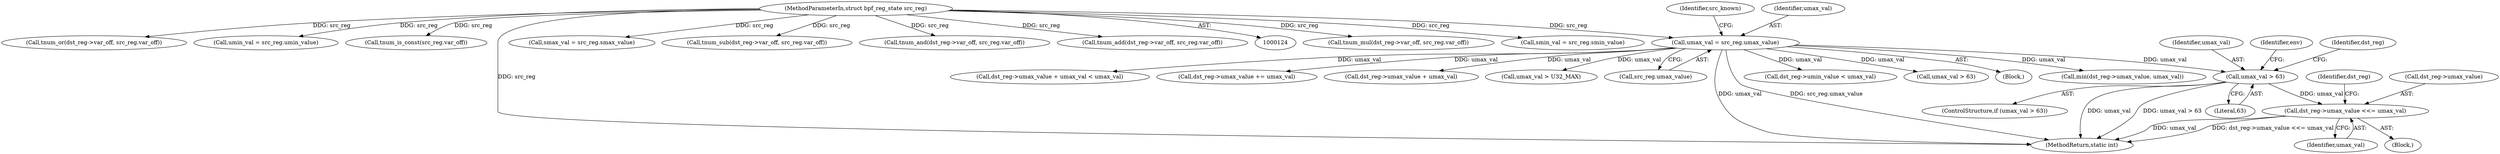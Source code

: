 digraph "0_linux_0c17d1d2c61936401f4702e1846e2c19b200f958@pointer" {
"1000654" [label="(Call,dst_reg->umax_value <<= umax_val)"];
"1000636" [label="(Call,umax_val > 63)"];
"1000178" [label="(Call,umax_val = src_reg.umax_value)"];
"1000128" [label="(MethodParameterIn,struct bpf_reg_state src_reg)"];
"1000367" [label="(Call,tnum_mul(dst_reg->var_off, src_reg.var_off))"];
"1000322" [label="(Call,dst_reg->umin_value < umax_val)"];
"1000704" [label="(Call,umax_val > 63)"];
"1000129" [label="(Block,)"];
"1000661" [label="(Identifier,dst_reg)"];
"1000658" [label="(Identifier,umax_val)"];
"1000494" [label="(Call,min(dst_reg->umax_value, umax_val))"];
"1000243" [label="(Call,dst_reg->umax_value + umax_val < umax_val)"];
"1000163" [label="(Call,smin_val = src_reg.smin_value)"];
"1000636" [label="(Call,umax_val > 63)"];
"1000648" [label="(Block,)"];
"1000563" [label="(Call,tnum_or(dst_reg->var_off, src_reg.var_off))"];
"1000268" [label="(Call,dst_reg->umax_value += umax_val)"];
"1000244" [label="(Call,dst_reg->umax_value + umax_val)"];
"1000392" [label="(Call,umax_val > U32_MAX)"];
"1000637" [label="(Identifier,umax_val)"];
"1000180" [label="(Call,src_reg.umax_value)"];
"1000173" [label="(Call,umin_val = src_reg.umin_value)"];
"1000185" [label="(Call,tnum_is_const(src_reg.var_off))"];
"1000655" [label="(Call,dst_reg->umax_value)"];
"1000771" [label="(MethodReturn,static int)"];
"1000638" [label="(Literal,63)"];
"1000641" [label="(Identifier,env)"];
"1000168" [label="(Call,smax_val = src_reg.smax_value)"];
"1000354" [label="(Call,tnum_sub(dst_reg->var_off, src_reg.var_off))"];
"1000128" [label="(MethodParameterIn,struct bpf_reg_state src_reg)"];
"1000474" [label="(Call,tnum_and(dst_reg->var_off, src_reg.var_off))"];
"1000184" [label="(Identifier,src_known)"];
"1000178" [label="(Call,umax_val = src_reg.umax_value)"];
"1000654" [label="(Call,dst_reg->umax_value <<= umax_val)"];
"1000179" [label="(Identifier,umax_val)"];
"1000651" [label="(Identifier,dst_reg)"];
"1000635" [label="(ControlStructure,if (umax_val > 63))"];
"1000277" [label="(Call,tnum_add(dst_reg->var_off, src_reg.var_off))"];
"1000654" -> "1000648"  [label="AST: "];
"1000654" -> "1000658"  [label="CFG: "];
"1000655" -> "1000654"  [label="AST: "];
"1000658" -> "1000654"  [label="AST: "];
"1000661" -> "1000654"  [label="CFG: "];
"1000654" -> "1000771"  [label="DDG: umax_val"];
"1000654" -> "1000771"  [label="DDG: dst_reg->umax_value <<= umax_val"];
"1000636" -> "1000654"  [label="DDG: umax_val"];
"1000636" -> "1000635"  [label="AST: "];
"1000636" -> "1000638"  [label="CFG: "];
"1000637" -> "1000636"  [label="AST: "];
"1000638" -> "1000636"  [label="AST: "];
"1000641" -> "1000636"  [label="CFG: "];
"1000651" -> "1000636"  [label="CFG: "];
"1000636" -> "1000771"  [label="DDG: umax_val"];
"1000636" -> "1000771"  [label="DDG: umax_val > 63"];
"1000178" -> "1000636"  [label="DDG: umax_val"];
"1000178" -> "1000129"  [label="AST: "];
"1000178" -> "1000180"  [label="CFG: "];
"1000179" -> "1000178"  [label="AST: "];
"1000180" -> "1000178"  [label="AST: "];
"1000184" -> "1000178"  [label="CFG: "];
"1000178" -> "1000771"  [label="DDG: umax_val"];
"1000178" -> "1000771"  [label="DDG: src_reg.umax_value"];
"1000128" -> "1000178"  [label="DDG: src_reg"];
"1000178" -> "1000243"  [label="DDG: umax_val"];
"1000178" -> "1000244"  [label="DDG: umax_val"];
"1000178" -> "1000268"  [label="DDG: umax_val"];
"1000178" -> "1000322"  [label="DDG: umax_val"];
"1000178" -> "1000392"  [label="DDG: umax_val"];
"1000178" -> "1000494"  [label="DDG: umax_val"];
"1000178" -> "1000704"  [label="DDG: umax_val"];
"1000128" -> "1000124"  [label="AST: "];
"1000128" -> "1000771"  [label="DDG: src_reg"];
"1000128" -> "1000163"  [label="DDG: src_reg"];
"1000128" -> "1000168"  [label="DDG: src_reg"];
"1000128" -> "1000173"  [label="DDG: src_reg"];
"1000128" -> "1000185"  [label="DDG: src_reg"];
"1000128" -> "1000277"  [label="DDG: src_reg"];
"1000128" -> "1000354"  [label="DDG: src_reg"];
"1000128" -> "1000367"  [label="DDG: src_reg"];
"1000128" -> "1000474"  [label="DDG: src_reg"];
"1000128" -> "1000563"  [label="DDG: src_reg"];
}
